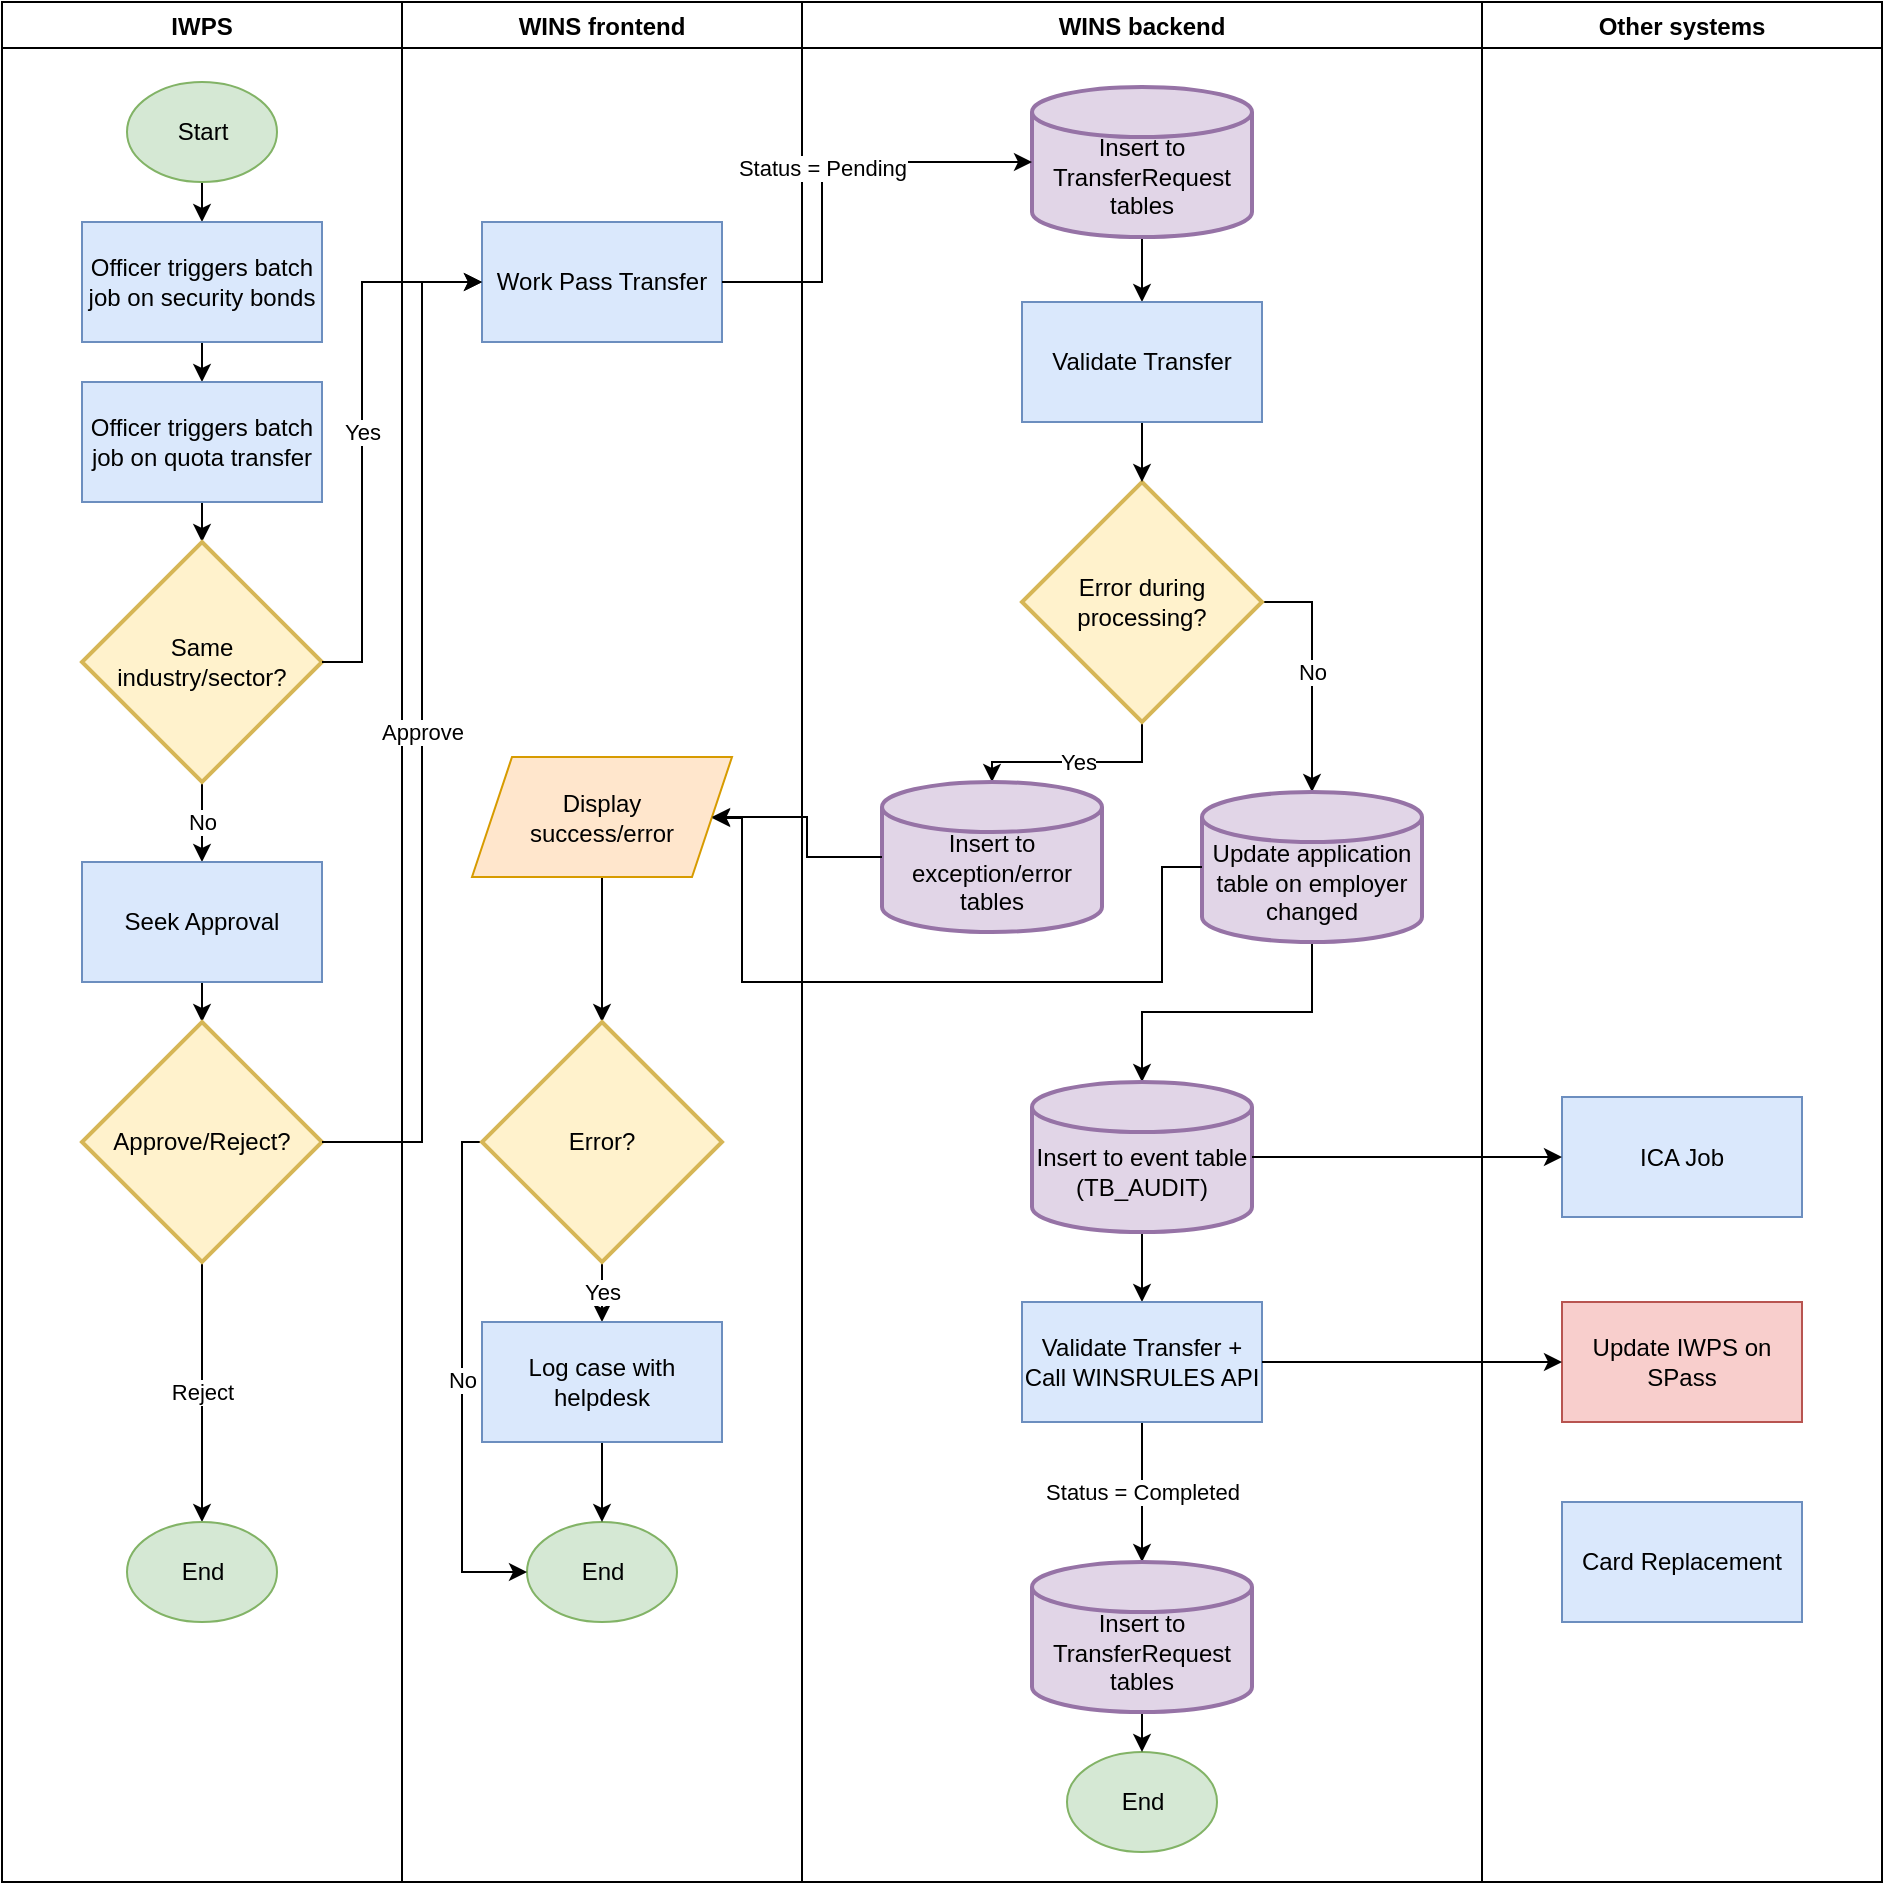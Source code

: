 <mxfile version="20.0.3" type="github">
  <diagram id="BOh7agUmf3UPWmB1qQId" name="Page-1">
    <mxGraphModel dx="1422" dy="794" grid="1" gridSize="10" guides="1" tooltips="1" connect="1" arrows="1" fold="1" page="1" pageScale="1" pageWidth="850" pageHeight="1100" math="0" shadow="0">
      <root>
        <mxCell id="0" />
        <mxCell id="1" parent="0" />
        <mxCell id="IvsaoeaK_1PKzHFkuY8C-1" value="IWPS" style="swimlane;" parent="1" vertex="1">
          <mxGeometry x="10" y="80" width="200" height="940" as="geometry" />
        </mxCell>
        <mxCell id="IvsaoeaK_1PKzHFkuY8C-6" style="edgeStyle=orthogonalEdgeStyle;rounded=0;orthogonalLoop=1;jettySize=auto;html=1;exitX=0.5;exitY=1;exitDx=0;exitDy=0;entryX=0.5;entryY=0;entryDx=0;entryDy=0;" parent="IvsaoeaK_1PKzHFkuY8C-1" source="IvsaoeaK_1PKzHFkuY8C-2" target="IvsaoeaK_1PKzHFkuY8C-3" edge="1">
          <mxGeometry relative="1" as="geometry" />
        </mxCell>
        <mxCell id="IvsaoeaK_1PKzHFkuY8C-2" value="Start" style="ellipse;whiteSpace=wrap;html=1;fillColor=#d5e8d4;strokeColor=#82b366;" parent="IvsaoeaK_1PKzHFkuY8C-1" vertex="1">
          <mxGeometry x="62.5" y="40" width="75" height="50" as="geometry" />
        </mxCell>
        <mxCell id="IvsaoeaK_1PKzHFkuY8C-7" style="edgeStyle=orthogonalEdgeStyle;rounded=0;orthogonalLoop=1;jettySize=auto;html=1;exitX=0.5;exitY=1;exitDx=0;exitDy=0;entryX=0.5;entryY=0;entryDx=0;entryDy=0;" parent="IvsaoeaK_1PKzHFkuY8C-1" source="IvsaoeaK_1PKzHFkuY8C-3" target="IvsaoeaK_1PKzHFkuY8C-4" edge="1">
          <mxGeometry relative="1" as="geometry" />
        </mxCell>
        <mxCell id="IvsaoeaK_1PKzHFkuY8C-3" value="Officer triggers batch job on security bonds" style="rounded=0;whiteSpace=wrap;html=1;fillColor=#dae8fc;strokeColor=#6c8ebf;" parent="IvsaoeaK_1PKzHFkuY8C-1" vertex="1">
          <mxGeometry x="40" y="110" width="120" height="60" as="geometry" />
        </mxCell>
        <mxCell id="IvsaoeaK_1PKzHFkuY8C-9" style="edgeStyle=orthogonalEdgeStyle;rounded=0;orthogonalLoop=1;jettySize=auto;html=1;exitX=0.5;exitY=1;exitDx=0;exitDy=0;entryX=0.5;entryY=0;entryDx=0;entryDy=0;entryPerimeter=0;" parent="IvsaoeaK_1PKzHFkuY8C-1" source="IvsaoeaK_1PKzHFkuY8C-4" target="IvsaoeaK_1PKzHFkuY8C-8" edge="1">
          <mxGeometry relative="1" as="geometry" />
        </mxCell>
        <mxCell id="IvsaoeaK_1PKzHFkuY8C-4" value="Officer triggers batch job on quota transfer" style="rounded=0;whiteSpace=wrap;html=1;fillColor=#dae8fc;strokeColor=#6c8ebf;" parent="IvsaoeaK_1PKzHFkuY8C-1" vertex="1">
          <mxGeometry x="40" y="190" width="120" height="60" as="geometry" />
        </mxCell>
        <mxCell id="IvsaoeaK_1PKzHFkuY8C-11" value="No" style="edgeStyle=orthogonalEdgeStyle;rounded=0;orthogonalLoop=1;jettySize=auto;html=1;exitX=0.5;exitY=1;exitDx=0;exitDy=0;exitPerimeter=0;entryX=0.5;entryY=0;entryDx=0;entryDy=0;" parent="IvsaoeaK_1PKzHFkuY8C-1" source="IvsaoeaK_1PKzHFkuY8C-8" target="IvsaoeaK_1PKzHFkuY8C-10" edge="1">
          <mxGeometry relative="1" as="geometry" />
        </mxCell>
        <mxCell id="IvsaoeaK_1PKzHFkuY8C-8" value="Same&lt;br&gt;industry/sector?" style="strokeWidth=2;html=1;shape=mxgraph.flowchart.decision;whiteSpace=wrap;fillColor=#fff2cc;strokeColor=#d6b656;" parent="IvsaoeaK_1PKzHFkuY8C-1" vertex="1">
          <mxGeometry x="40" y="270" width="120" height="120" as="geometry" />
        </mxCell>
        <mxCell id="IvsaoeaK_1PKzHFkuY8C-13" style="edgeStyle=orthogonalEdgeStyle;rounded=0;orthogonalLoop=1;jettySize=auto;html=1;exitX=0.5;exitY=1;exitDx=0;exitDy=0;entryX=0.5;entryY=0;entryDx=0;entryDy=0;entryPerimeter=0;" parent="IvsaoeaK_1PKzHFkuY8C-1" source="IvsaoeaK_1PKzHFkuY8C-10" target="IvsaoeaK_1PKzHFkuY8C-12" edge="1">
          <mxGeometry relative="1" as="geometry" />
        </mxCell>
        <mxCell id="IvsaoeaK_1PKzHFkuY8C-10" value="Seek Approval" style="rounded=0;whiteSpace=wrap;html=1;fillColor=#dae8fc;strokeColor=#6c8ebf;" parent="IvsaoeaK_1PKzHFkuY8C-1" vertex="1">
          <mxGeometry x="40" y="430" width="120" height="60" as="geometry" />
        </mxCell>
        <mxCell id="IvsaoeaK_1PKzHFkuY8C-15" value="Reject" style="edgeStyle=orthogonalEdgeStyle;rounded=0;orthogonalLoop=1;jettySize=auto;html=1;exitX=0.5;exitY=1;exitDx=0;exitDy=0;exitPerimeter=0;entryX=0.5;entryY=0;entryDx=0;entryDy=0;" parent="IvsaoeaK_1PKzHFkuY8C-1" source="IvsaoeaK_1PKzHFkuY8C-12" target="IvsaoeaK_1PKzHFkuY8C-14" edge="1">
          <mxGeometry relative="1" as="geometry" />
        </mxCell>
        <mxCell id="IvsaoeaK_1PKzHFkuY8C-12" value="Approve/Reject?" style="strokeWidth=2;html=1;shape=mxgraph.flowchart.decision;whiteSpace=wrap;fillColor=#fff2cc;strokeColor=#d6b656;" parent="IvsaoeaK_1PKzHFkuY8C-1" vertex="1">
          <mxGeometry x="40" y="510" width="120" height="120" as="geometry" />
        </mxCell>
        <mxCell id="IvsaoeaK_1PKzHFkuY8C-14" value="End" style="ellipse;whiteSpace=wrap;html=1;fillColor=#d5e8d4;strokeColor=#82b366;" parent="IvsaoeaK_1PKzHFkuY8C-1" vertex="1">
          <mxGeometry x="62.5" y="760" width="75" height="50" as="geometry" />
        </mxCell>
        <mxCell id="IvsaoeaK_1PKzHFkuY8C-30" value="WINS frontend" style="swimlane;" parent="1" vertex="1">
          <mxGeometry x="210" y="80" width="200" height="940" as="geometry" />
        </mxCell>
        <mxCell id="IvsaoeaK_1PKzHFkuY8C-33" value="Work Pass Transfer" style="rounded=0;whiteSpace=wrap;html=1;fillColor=#dae8fc;strokeColor=#6c8ebf;" parent="IvsaoeaK_1PKzHFkuY8C-30" vertex="1">
          <mxGeometry x="40" y="110" width="120" height="60" as="geometry" />
        </mxCell>
        <mxCell id="IvsaoeaK_1PKzHFkuY8C-45" value="End" style="ellipse;whiteSpace=wrap;html=1;fillColor=#d5e8d4;strokeColor=#82b366;" parent="IvsaoeaK_1PKzHFkuY8C-30" vertex="1">
          <mxGeometry x="62.5" y="760" width="75" height="50" as="geometry" />
        </mxCell>
        <mxCell id="IvsaoeaK_1PKzHFkuY8C-76" style="edgeStyle=orthogonalEdgeStyle;rounded=0;orthogonalLoop=1;jettySize=auto;html=1;exitX=0.5;exitY=1;exitDx=0;exitDy=0;entryX=0.5;entryY=0;entryDx=0;entryDy=0;entryPerimeter=0;" parent="IvsaoeaK_1PKzHFkuY8C-30" source="IvsaoeaK_1PKzHFkuY8C-58" target="IvsaoeaK_1PKzHFkuY8C-59" edge="1">
          <mxGeometry relative="1" as="geometry" />
        </mxCell>
        <mxCell id="IvsaoeaK_1PKzHFkuY8C-58" value="Display&lt;br&gt;success/error" style="shape=parallelogram;perimeter=parallelogramPerimeter;whiteSpace=wrap;html=1;fixedSize=1;fillColor=#ffe6cc;strokeColor=#d79b00;" parent="IvsaoeaK_1PKzHFkuY8C-30" vertex="1">
          <mxGeometry x="35" y="377.5" width="130" height="60" as="geometry" />
        </mxCell>
        <mxCell id="IvsaoeaK_1PKzHFkuY8C-61" value="Yes" style="edgeStyle=orthogonalEdgeStyle;rounded=0;orthogonalLoop=1;jettySize=auto;html=1;exitX=0.5;exitY=1;exitDx=0;exitDy=0;exitPerimeter=0;entryX=0.5;entryY=0;entryDx=0;entryDy=0;" parent="IvsaoeaK_1PKzHFkuY8C-30" source="IvsaoeaK_1PKzHFkuY8C-59" target="IvsaoeaK_1PKzHFkuY8C-60" edge="1">
          <mxGeometry relative="1" as="geometry" />
        </mxCell>
        <mxCell id="IvsaoeaK_1PKzHFkuY8C-63" value="No" style="edgeStyle=orthogonalEdgeStyle;rounded=0;orthogonalLoop=1;jettySize=auto;html=1;exitX=0;exitY=0.5;exitDx=0;exitDy=0;exitPerimeter=0;entryX=0;entryY=0.5;entryDx=0;entryDy=0;" parent="IvsaoeaK_1PKzHFkuY8C-30" source="IvsaoeaK_1PKzHFkuY8C-59" target="IvsaoeaK_1PKzHFkuY8C-45" edge="1">
          <mxGeometry relative="1" as="geometry">
            <Array as="points">
              <mxPoint x="30" y="570" />
              <mxPoint x="30" y="785" />
            </Array>
          </mxGeometry>
        </mxCell>
        <mxCell id="IvsaoeaK_1PKzHFkuY8C-59" value="Error?" style="strokeWidth=2;html=1;shape=mxgraph.flowchart.decision;whiteSpace=wrap;fillColor=#fff2cc;strokeColor=#d6b656;" parent="IvsaoeaK_1PKzHFkuY8C-30" vertex="1">
          <mxGeometry x="40" y="510" width="120" height="120" as="geometry" />
        </mxCell>
        <mxCell id="IvsaoeaK_1PKzHFkuY8C-62" style="edgeStyle=orthogonalEdgeStyle;rounded=0;orthogonalLoop=1;jettySize=auto;html=1;exitX=0.5;exitY=1;exitDx=0;exitDy=0;entryX=0.5;entryY=0;entryDx=0;entryDy=0;" parent="IvsaoeaK_1PKzHFkuY8C-30" source="IvsaoeaK_1PKzHFkuY8C-60" target="IvsaoeaK_1PKzHFkuY8C-45" edge="1">
          <mxGeometry relative="1" as="geometry" />
        </mxCell>
        <mxCell id="IvsaoeaK_1PKzHFkuY8C-60" value="Log case with helpdesk" style="rounded=0;whiteSpace=wrap;html=1;fillColor=#dae8fc;strokeColor=#6c8ebf;" parent="IvsaoeaK_1PKzHFkuY8C-30" vertex="1">
          <mxGeometry x="40" y="660" width="120" height="60" as="geometry" />
        </mxCell>
        <mxCell id="IvsaoeaK_1PKzHFkuY8C-31" value="WINS backend" style="swimlane;" parent="1" vertex="1">
          <mxGeometry x="410" y="80" width="340" height="940" as="geometry" />
        </mxCell>
        <mxCell id="Phatp9sZORNLYv30HOCq-11" style="edgeStyle=orthogonalEdgeStyle;rounded=0;orthogonalLoop=1;jettySize=auto;html=1;exitX=0.5;exitY=1;exitDx=0;exitDy=0;exitPerimeter=0;entryX=0.5;entryY=0;entryDx=0;entryDy=0;" parent="IvsaoeaK_1PKzHFkuY8C-31" source="IvsaoeaK_1PKzHFkuY8C-34" target="Phatp9sZORNLYv30HOCq-10" edge="1">
          <mxGeometry relative="1" as="geometry" />
        </mxCell>
        <mxCell id="IvsaoeaK_1PKzHFkuY8C-34" value="&lt;br&gt;Insert to TransferRequest tables" style="strokeWidth=2;html=1;shape=mxgraph.flowchart.database;whiteSpace=wrap;fillColor=#e1d5e7;strokeColor=#9673a6;" parent="IvsaoeaK_1PKzHFkuY8C-31" vertex="1">
          <mxGeometry x="115" y="42.5" width="110" height="75" as="geometry" />
        </mxCell>
        <mxCell id="IvsaoeaK_1PKzHFkuY8C-73" value="No" style="edgeStyle=orthogonalEdgeStyle;rounded=0;orthogonalLoop=1;jettySize=auto;html=1;exitX=1;exitY=0.5;exitDx=0;exitDy=0;exitPerimeter=0;entryX=0.5;entryY=0;entryDx=0;entryDy=0;entryPerimeter=0;" parent="IvsaoeaK_1PKzHFkuY8C-31" source="IvsaoeaK_1PKzHFkuY8C-37" target="IvsaoeaK_1PKzHFkuY8C-39" edge="1">
          <mxGeometry relative="1" as="geometry" />
        </mxCell>
        <mxCell id="Phatp9sZORNLYv30HOCq-14" value="Yes" style="edgeStyle=orthogonalEdgeStyle;rounded=0;orthogonalLoop=1;jettySize=auto;html=1;exitX=0.5;exitY=1;exitDx=0;exitDy=0;exitPerimeter=0;entryX=0.5;entryY=0;entryDx=0;entryDy=0;entryPerimeter=0;" parent="IvsaoeaK_1PKzHFkuY8C-31" source="IvsaoeaK_1PKzHFkuY8C-37" target="IvsaoeaK_1PKzHFkuY8C-38" edge="1">
          <mxGeometry relative="1" as="geometry" />
        </mxCell>
        <mxCell id="IvsaoeaK_1PKzHFkuY8C-37" value="Error during processing?" style="strokeWidth=2;html=1;shape=mxgraph.flowchart.decision;whiteSpace=wrap;fillColor=#fff2cc;strokeColor=#d6b656;" parent="IvsaoeaK_1PKzHFkuY8C-31" vertex="1">
          <mxGeometry x="110" y="240" width="120" height="120" as="geometry" />
        </mxCell>
        <mxCell id="IvsaoeaK_1PKzHFkuY8C-38" value="&lt;br&gt;Insert to exception/error tables" style="strokeWidth=2;html=1;shape=mxgraph.flowchart.database;whiteSpace=wrap;fillColor=#e1d5e7;strokeColor=#9673a6;" parent="IvsaoeaK_1PKzHFkuY8C-31" vertex="1">
          <mxGeometry x="40" y="390" width="110" height="75" as="geometry" />
        </mxCell>
        <mxCell id="Phatp9sZORNLYv30HOCq-16" style="edgeStyle=orthogonalEdgeStyle;rounded=0;orthogonalLoop=1;jettySize=auto;html=1;exitX=0.5;exitY=1;exitDx=0;exitDy=0;exitPerimeter=0;entryX=0.5;entryY=0;entryDx=0;entryDy=0;entryPerimeter=0;" parent="IvsaoeaK_1PKzHFkuY8C-31" source="IvsaoeaK_1PKzHFkuY8C-39" target="IvsaoeaK_1PKzHFkuY8C-40" edge="1">
          <mxGeometry relative="1" as="geometry" />
        </mxCell>
        <mxCell id="IvsaoeaK_1PKzHFkuY8C-39" value="&lt;br&gt;Update application table on employer changed" style="strokeWidth=2;html=1;shape=mxgraph.flowchart.database;whiteSpace=wrap;fillColor=#e1d5e7;strokeColor=#9673a6;" parent="IvsaoeaK_1PKzHFkuY8C-31" vertex="1">
          <mxGeometry x="200" y="395" width="110" height="75" as="geometry" />
        </mxCell>
        <mxCell id="tJUJZoD9L9fZRlQm-8lW-1" style="edgeStyle=orthogonalEdgeStyle;rounded=0;orthogonalLoop=1;jettySize=auto;html=1;exitX=0.5;exitY=1;exitDx=0;exitDy=0;exitPerimeter=0;entryX=0.5;entryY=0;entryDx=0;entryDy=0;" edge="1" parent="IvsaoeaK_1PKzHFkuY8C-31" source="IvsaoeaK_1PKzHFkuY8C-40" target="IvsaoeaK_1PKzHFkuY8C-42">
          <mxGeometry relative="1" as="geometry" />
        </mxCell>
        <mxCell id="IvsaoeaK_1PKzHFkuY8C-40" value="&lt;br&gt;Insert to event table (TB_AUDIT)" style="strokeWidth=2;html=1;shape=mxgraph.flowchart.database;whiteSpace=wrap;fillColor=#e1d5e7;strokeColor=#9673a6;" parent="IvsaoeaK_1PKzHFkuY8C-31" vertex="1">
          <mxGeometry x="115" y="540" width="110" height="75" as="geometry" />
        </mxCell>
        <mxCell id="tJUJZoD9L9fZRlQm-8lW-2" value="Status = Completed" style="edgeStyle=orthogonalEdgeStyle;rounded=0;orthogonalLoop=1;jettySize=auto;html=1;exitX=0.5;exitY=1;exitDx=0;exitDy=0;entryX=0.5;entryY=0;entryDx=0;entryDy=0;entryPerimeter=0;" edge="1" parent="IvsaoeaK_1PKzHFkuY8C-31" source="IvsaoeaK_1PKzHFkuY8C-42" target="Phatp9sZORNLYv30HOCq-13">
          <mxGeometry relative="1" as="geometry" />
        </mxCell>
        <mxCell id="IvsaoeaK_1PKzHFkuY8C-42" value="Validate Transfer&amp;nbsp;+ Call WINSRULES API" style="rounded=0;whiteSpace=wrap;html=1;fillColor=#dae8fc;strokeColor=#6c8ebf;" parent="IvsaoeaK_1PKzHFkuY8C-31" vertex="1">
          <mxGeometry x="110" y="650" width="120" height="60" as="geometry" />
        </mxCell>
        <mxCell id="IvsaoeaK_1PKzHFkuY8C-46" value="End" style="ellipse;whiteSpace=wrap;html=1;fillColor=#d5e8d4;strokeColor=#82b366;" parent="IvsaoeaK_1PKzHFkuY8C-31" vertex="1">
          <mxGeometry x="132.5" y="875" width="75" height="50" as="geometry" />
        </mxCell>
        <mxCell id="Phatp9sZORNLYv30HOCq-12" style="edgeStyle=orthogonalEdgeStyle;rounded=0;orthogonalLoop=1;jettySize=auto;html=1;exitX=0.5;exitY=1;exitDx=0;exitDy=0;entryX=0.5;entryY=0;entryDx=0;entryDy=0;entryPerimeter=0;" parent="IvsaoeaK_1PKzHFkuY8C-31" source="Phatp9sZORNLYv30HOCq-10" target="IvsaoeaK_1PKzHFkuY8C-37" edge="1">
          <mxGeometry relative="1" as="geometry" />
        </mxCell>
        <mxCell id="Phatp9sZORNLYv30HOCq-10" value="Validate Transfer" style="rounded=0;whiteSpace=wrap;html=1;fillColor=#dae8fc;strokeColor=#6c8ebf;" parent="IvsaoeaK_1PKzHFkuY8C-31" vertex="1">
          <mxGeometry x="110" y="150" width="120" height="60" as="geometry" />
        </mxCell>
        <mxCell id="tJUJZoD9L9fZRlQm-8lW-3" style="edgeStyle=orthogonalEdgeStyle;rounded=0;orthogonalLoop=1;jettySize=auto;html=1;exitX=0.5;exitY=1;exitDx=0;exitDy=0;exitPerimeter=0;entryX=0.5;entryY=0;entryDx=0;entryDy=0;" edge="1" parent="IvsaoeaK_1PKzHFkuY8C-31" source="Phatp9sZORNLYv30HOCq-13" target="IvsaoeaK_1PKzHFkuY8C-46">
          <mxGeometry relative="1" as="geometry" />
        </mxCell>
        <mxCell id="Phatp9sZORNLYv30HOCq-13" value="&lt;br&gt;Insert to TransferRequest tables" style="strokeWidth=2;html=1;shape=mxgraph.flowchart.database;whiteSpace=wrap;fillColor=#e1d5e7;strokeColor=#9673a6;" parent="IvsaoeaK_1PKzHFkuY8C-31" vertex="1">
          <mxGeometry x="115" y="780" width="110" height="75" as="geometry" />
        </mxCell>
        <mxCell id="IvsaoeaK_1PKzHFkuY8C-32" value="Other systems" style="swimlane;" parent="1" vertex="1">
          <mxGeometry x="750" y="80" width="200" height="940" as="geometry" />
        </mxCell>
        <mxCell id="IvsaoeaK_1PKzHFkuY8C-41" value="ICA Job" style="rounded=0;whiteSpace=wrap;html=1;fillColor=#dae8fc;strokeColor=#6c8ebf;" parent="IvsaoeaK_1PKzHFkuY8C-32" vertex="1">
          <mxGeometry x="40" y="547.5" width="120" height="60" as="geometry" />
        </mxCell>
        <mxCell id="IvsaoeaK_1PKzHFkuY8C-43" value="Update IWPS on SPass" style="rounded=0;whiteSpace=wrap;html=1;fillColor=#f8cecc;strokeColor=#b85450;" parent="IvsaoeaK_1PKzHFkuY8C-32" vertex="1">
          <mxGeometry x="40" y="650" width="120" height="60" as="geometry" />
        </mxCell>
        <mxCell id="IvsaoeaK_1PKzHFkuY8C-56" value="Card Replacement" style="rounded=0;whiteSpace=wrap;html=1;fillColor=#dae8fc;strokeColor=#6c8ebf;" parent="IvsaoeaK_1PKzHFkuY8C-32" vertex="1">
          <mxGeometry x="40" y="750" width="120" height="60" as="geometry" />
        </mxCell>
        <mxCell id="IvsaoeaK_1PKzHFkuY8C-44" style="edgeStyle=orthogonalEdgeStyle;rounded=0;orthogonalLoop=1;jettySize=auto;html=1;exitX=1;exitY=0.5;exitDx=0;exitDy=0;entryX=0;entryY=0.5;entryDx=0;entryDy=0;" parent="1" source="IvsaoeaK_1PKzHFkuY8C-42" target="IvsaoeaK_1PKzHFkuY8C-43" edge="1">
          <mxGeometry relative="1" as="geometry" />
        </mxCell>
        <mxCell id="IvsaoeaK_1PKzHFkuY8C-64" value="Approve" style="edgeStyle=orthogonalEdgeStyle;rounded=0;orthogonalLoop=1;jettySize=auto;html=1;exitX=1;exitY=0.5;exitDx=0;exitDy=0;exitPerimeter=0;entryX=0;entryY=0.5;entryDx=0;entryDy=0;" parent="1" source="IvsaoeaK_1PKzHFkuY8C-12" target="IvsaoeaK_1PKzHFkuY8C-33" edge="1">
          <mxGeometry relative="1" as="geometry">
            <Array as="points">
              <mxPoint x="220" y="650" />
              <mxPoint x="220" y="220" />
            </Array>
          </mxGeometry>
        </mxCell>
        <mxCell id="IvsaoeaK_1PKzHFkuY8C-68" value="Yes" style="edgeStyle=orthogonalEdgeStyle;rounded=0;orthogonalLoop=1;jettySize=auto;html=1;exitX=1;exitY=0.5;exitDx=0;exitDy=0;exitPerimeter=0;entryX=0;entryY=0.5;entryDx=0;entryDy=0;" parent="1" source="IvsaoeaK_1PKzHFkuY8C-8" target="IvsaoeaK_1PKzHFkuY8C-33" edge="1">
          <mxGeometry relative="1" as="geometry">
            <Array as="points">
              <mxPoint x="190" y="410" />
              <mxPoint x="190" y="220" />
            </Array>
          </mxGeometry>
        </mxCell>
        <mxCell id="IvsaoeaK_1PKzHFkuY8C-69" value="Status = Pending" style="edgeStyle=orthogonalEdgeStyle;rounded=0;orthogonalLoop=1;jettySize=auto;html=1;exitX=1;exitY=0.5;exitDx=0;exitDy=0;entryX=0;entryY=0.5;entryDx=0;entryDy=0;entryPerimeter=0;" parent="1" source="IvsaoeaK_1PKzHFkuY8C-33" target="IvsaoeaK_1PKzHFkuY8C-34" edge="1">
          <mxGeometry relative="1" as="geometry">
            <Array as="points">
              <mxPoint x="420" y="220" />
              <mxPoint x="420" y="160" />
            </Array>
          </mxGeometry>
        </mxCell>
        <mxCell id="IvsaoeaK_1PKzHFkuY8C-74" style="edgeStyle=orthogonalEdgeStyle;rounded=0;orthogonalLoop=1;jettySize=auto;html=1;exitX=0;exitY=0.5;exitDx=0;exitDy=0;exitPerimeter=0;entryX=1;entryY=0.5;entryDx=0;entryDy=0;" parent="1" source="IvsaoeaK_1PKzHFkuY8C-38" target="IvsaoeaK_1PKzHFkuY8C-58" edge="1">
          <mxGeometry relative="1" as="geometry" />
        </mxCell>
        <mxCell id="IvsaoeaK_1PKzHFkuY8C-75" style="edgeStyle=orthogonalEdgeStyle;rounded=0;orthogonalLoop=1;jettySize=auto;html=1;exitX=0;exitY=0.5;exitDx=0;exitDy=0;exitPerimeter=0;" parent="1" source="IvsaoeaK_1PKzHFkuY8C-39" edge="1">
          <mxGeometry relative="1" as="geometry">
            <mxPoint x="365" y="488" as="targetPoint" />
            <Array as="points">
              <mxPoint x="590" y="513" />
              <mxPoint x="590" y="570" />
              <mxPoint x="380" y="570" />
              <mxPoint x="380" y="488" />
            </Array>
          </mxGeometry>
        </mxCell>
        <mxCell id="IvsaoeaK_1PKzHFkuY8C-79" style="edgeStyle=orthogonalEdgeStyle;rounded=0;orthogonalLoop=1;jettySize=auto;html=1;exitX=1;exitY=0.5;exitDx=0;exitDy=0;exitPerimeter=0;entryX=0;entryY=0.5;entryDx=0;entryDy=0;" parent="1" source="IvsaoeaK_1PKzHFkuY8C-40" target="IvsaoeaK_1PKzHFkuY8C-41" edge="1">
          <mxGeometry relative="1" as="geometry" />
        </mxCell>
      </root>
    </mxGraphModel>
  </diagram>
</mxfile>
